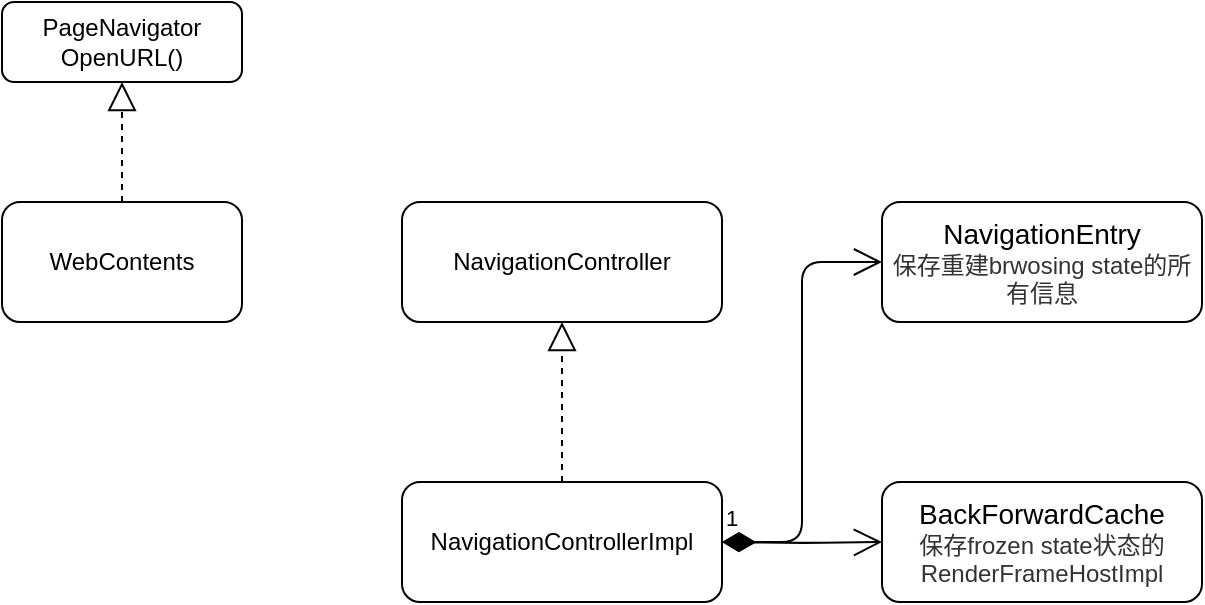 <mxfile version="13.10.1" type="github">
  <diagram id="dr6B_hRamu5rVF0vxlY_" name="Page-1">
    <mxGraphModel dx="946" dy="614" grid="1" gridSize="10" guides="1" tooltips="1" connect="1" arrows="1" fold="1" page="1" pageScale="1" pageWidth="827" pageHeight="1169" math="0" shadow="0">
      <root>
        <mxCell id="0" />
        <mxCell id="1" parent="0" />
        <mxCell id="lmsBsxnmaazErU84A8Sw-1" value="PageNavigator&lt;br&gt;OpenURL()" style="rounded=1;whiteSpace=wrap;html=1;" vertex="1" parent="1">
          <mxGeometry x="320" y="40" width="120" height="40" as="geometry" />
        </mxCell>
        <mxCell id="lmsBsxnmaazErU84A8Sw-2" value="WebContents" style="rounded=1;whiteSpace=wrap;html=1;" vertex="1" parent="1">
          <mxGeometry x="320" y="140" width="120" height="60" as="geometry" />
        </mxCell>
        <mxCell id="lmsBsxnmaazErU84A8Sw-3" value="" style="endArrow=block;dashed=1;endFill=0;endSize=12;html=1;exitX=0.5;exitY=0;exitDx=0;exitDy=0;entryX=0.5;entryY=1;entryDx=0;entryDy=0;" edge="1" parent="1" source="lmsBsxnmaazErU84A8Sw-2" target="lmsBsxnmaazErU84A8Sw-1">
          <mxGeometry width="160" relative="1" as="geometry">
            <mxPoint x="430" y="320" as="sourcePoint" />
            <mxPoint x="590" y="320" as="targetPoint" />
          </mxGeometry>
        </mxCell>
        <mxCell id="lmsBsxnmaazErU84A8Sw-4" value="NavigationController" style="rounded=1;whiteSpace=wrap;html=1;" vertex="1" parent="1">
          <mxGeometry x="520" y="140" width="160" height="60" as="geometry" />
        </mxCell>
        <mxCell id="lmsBsxnmaazErU84A8Sw-5" value="NavigationControllerImpl" style="rounded=1;whiteSpace=wrap;html=1;" vertex="1" parent="1">
          <mxGeometry x="520" y="280" width="160" height="60" as="geometry" />
        </mxCell>
        <mxCell id="lmsBsxnmaazErU84A8Sw-6" value="&lt;font&gt;&lt;span style=&quot;font-size: 14px&quot;&gt;BackForwardCache&lt;/span&gt;&lt;br&gt;&lt;font style=&quot;font-size: 12px&quot; color=&quot;#333333&quot;&gt;保存frozen state状态的RenderFrameHostImpl&lt;/font&gt;&lt;br&gt;&lt;/font&gt;" style="rounded=1;whiteSpace=wrap;html=1;" vertex="1" parent="1">
          <mxGeometry x="760" y="280" width="160" height="60" as="geometry" />
        </mxCell>
        <mxCell id="lmsBsxnmaazErU84A8Sw-7" value="&lt;font style=&quot;font-size: 14px&quot;&gt;NavigationEntry&lt;/font&gt;&lt;br&gt;&lt;font color=&quot;#333333&quot;&gt;保存重建brwosing state的所有信息&lt;/font&gt;" style="rounded=1;whiteSpace=wrap;html=1;" vertex="1" parent="1">
          <mxGeometry x="760" y="140" width="160" height="60" as="geometry" />
        </mxCell>
        <mxCell id="lmsBsxnmaazErU84A8Sw-8" value="" style="endArrow=block;dashed=1;endFill=0;endSize=12;html=1;exitX=0.5;exitY=0;exitDx=0;exitDy=0;entryX=0.5;entryY=1;entryDx=0;entryDy=0;" edge="1" parent="1" source="lmsBsxnmaazErU84A8Sw-5" target="lmsBsxnmaazErU84A8Sw-4">
          <mxGeometry width="160" relative="1" as="geometry">
            <mxPoint x="390" y="150" as="sourcePoint" />
            <mxPoint x="390" y="90" as="targetPoint" />
          </mxGeometry>
        </mxCell>
        <mxCell id="lmsBsxnmaazErU84A8Sw-10" value="1" style="endArrow=open;html=1;endSize=12;startArrow=diamondThin;startSize=14;startFill=1;edgeStyle=orthogonalEdgeStyle;align=left;verticalAlign=bottom;entryX=0;entryY=0.5;entryDx=0;entryDy=0;" edge="1" parent="1" target="lmsBsxnmaazErU84A8Sw-6">
          <mxGeometry x="-1" y="3" relative="1" as="geometry">
            <mxPoint x="680" y="310" as="sourcePoint" />
            <mxPoint x="590" y="320" as="targetPoint" />
          </mxGeometry>
        </mxCell>
        <mxCell id="lmsBsxnmaazErU84A8Sw-11" value="1" style="endArrow=open;html=1;endSize=12;startArrow=diamondThin;startSize=14;startFill=1;edgeStyle=orthogonalEdgeStyle;align=left;verticalAlign=bottom;entryX=0;entryY=0.5;entryDx=0;entryDy=0;exitX=1;exitY=0.5;exitDx=0;exitDy=0;" edge="1" parent="1" source="lmsBsxnmaazErU84A8Sw-5" target="lmsBsxnmaazErU84A8Sw-7">
          <mxGeometry x="-1" y="3" relative="1" as="geometry">
            <mxPoint x="690" y="320" as="sourcePoint" />
            <mxPoint x="770" y="320" as="targetPoint" />
          </mxGeometry>
        </mxCell>
      </root>
    </mxGraphModel>
  </diagram>
</mxfile>
